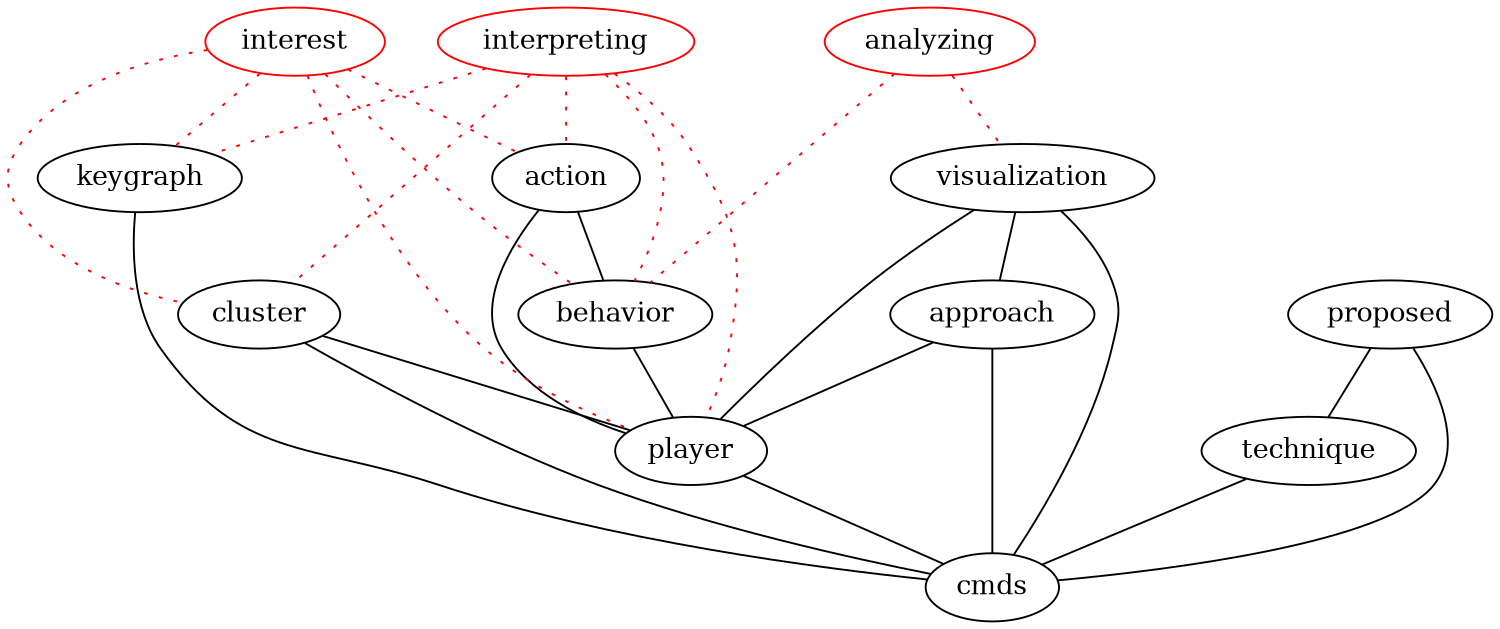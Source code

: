 graph keygraph {
graph [size="10,10"]
cluster [color="black"]
approach [color="black"]
keygraph [color="black"]
action [color="black"]
player [color="black"]
technique [color="black"]
behavior [color="black"]
cmds [color="black"]
visualization [color="black"]
proposed [color="black"]
interest [color="red"]
analyzing [color="red"]
interpreting [color="red"]
keygraph--cmds
cluster--cmds
visualization--player
visualization--cmds
approach--player
approach--cmds
player--cmds
action--behavior
action--player
behavior--player
proposed--technique
proposed--cmds
technique--cmds
cluster--player
visualization--approach
analyzing--behavior [color="red", style="dotted"]
analyzing--visualization [color="red", style="dotted"]
interpreting--cluster [color="red", style="dotted"]
interpreting--keygraph [color="red", style="dotted"]
interpreting--action [color="red", style="dotted"]
interpreting--player [color="red", style="dotted"]
interpreting--behavior [color="red", style="dotted"]
interest--cluster [color="red", style="dotted"]
interest--keygraph [color="red", style="dotted"]
interest--action [color="red", style="dotted"]
interest--player [color="red", style="dotted"]
interest--behavior [color="red", style="dotted"]
}